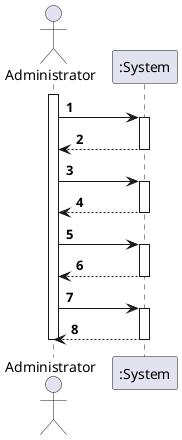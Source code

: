 @startuml
autonumber
actor "Administrator" as Adm

activate Adm
Adm -> ":System" :
activate ":System"
":System" --> Adm :
deactivate ":System"

Adm -> ":System" :
activate ":System"
":System" --> Adm :
deactivate ":System"

Adm -> ":System" :
activate ":System"


":System" --> Adm :
deactivate ":System"

Adm -> ":System" :
activate ":System"
":System" --> Adm :
deactivate ":System"

deactivate Adm

@enduml